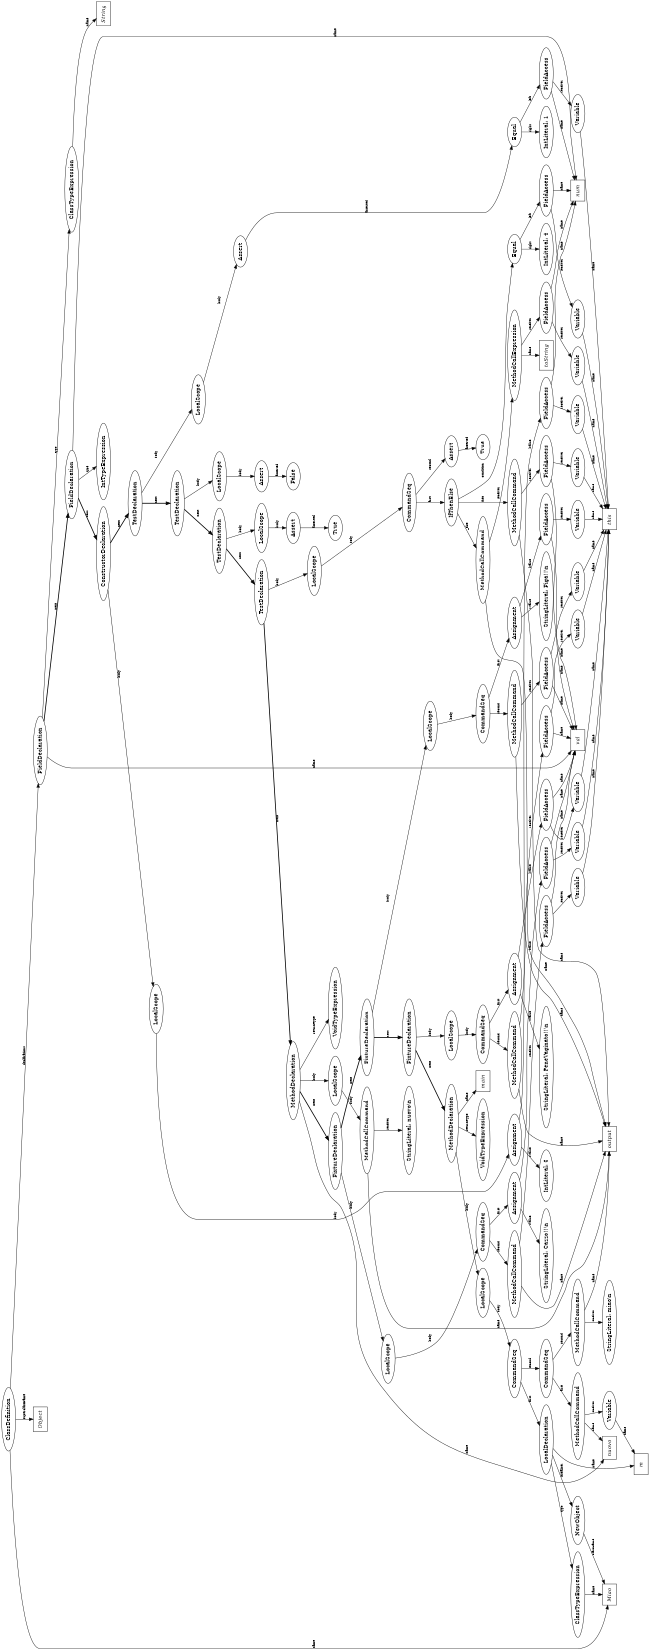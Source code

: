 digraph Miao {
size = "11,7.5";
rotate = 90
node89 [ label = "ClassDefinition"];
symbol_Miao [label = "Miao" fontname = "Times-Italic" shape = box]
node89 -> symbol_Miao [label = "name" fontsize = 8]
symbol_Object [label = "Object" fontname = "Times-Italic" shape = box]
node89 -> symbol_Object [label = "superclassName" fontsize = 8]
node88 [ label = "FieldDeclaration"];
node0 [ label = "ClassTypeExpression"];
symbol_String [label = "String" fontname = "Times-Italic" shape = box]
node0 -> symbol_String [label = "name" fontsize = 8]
node88 -> node0 [label = "type" fontsize = 8]
symbol_val [label = "val" fontname = "Times-Italic" shape = box]
node88 -> symbol_val [label = "name" fontsize = 8]
node87 [ label = "FieldDeclaration"];
node1 [ label = "IntTypeExpression"];
node87 -> node1 [label = "type" fontsize = 8]
symbol_num [label = "num" fontname = "Times-Italic" shape = box]
node87 -> symbol_num [label = "name" fontsize = 8]
node86 [ label = "ConstructorDeclaration"];
node6 [ label = "LocalScope"];
node5 [ label = "Assignment"];
node3 [ label = "FieldAccess"];
node2 [ label = "Variable"];
symbol_this [label = "this" fontname = "Times-Italic" shape = box]
node2 -> symbol_this [label = "name" fontsize = 8]
node3 -> node2 [label = "receiver" fontsize = 8]
symbol_num [label = "num" fontname = "Times-Italic" shape = box]
node3 -> symbol_num [label = "name" fontsize = 8]
node5 -> node3 [label = "lvalue" fontsize = 8]
node4 [ label = "IntLiteral: 0"];
node5 -> node4 [label = "rvalue" fontsize = 8]
node6 -> node5 [label = "body" fontsize = 8]
node86 -> node6 [label = "body" fontsize = 8]
node85 [ label = "TestDeclaration"];
node12 [ label = "LocalScope"];
node11 [ label = "Assert"];
node10 [ label = "Equal"];
node8 [ label = "FieldAccess"];
node7 [ label = "Variable"];
symbol_this [label = "this" fontname = "Times-Italic" shape = box]
node7 -> symbol_this [label = "name" fontsize = 8]
node8 -> node7 [label = "receiver" fontsize = 8]
symbol_num [label = "num" fontname = "Times-Italic" shape = box]
node8 -> symbol_num [label = "name" fontsize = 8]
node10 -> node8 [label = "left" fontsize = 8]
node9 [ label = "IntLiteral: 1"];
node10 -> node9 [label = "right" fontsize = 8]
node11 -> node10 [label = "asserted" fontsize = 8]
node12 -> node11 [label = "body" fontsize = 8]
node85 -> node12 [label = "body" fontsize = 8]
node84 [ label = "TestDeclaration"];
node15 [ label = "LocalScope"];
node14 [ label = "Assert"];
node13 [ label = "False"];
node14 -> node13 [label = "asserted" fontsize = 8]
node15 -> node14 [label = "body" fontsize = 8]
node84 -> node15 [label = "body" fontsize = 8]
node83 [ label = "TestDeclaration"];
node18 [ label = "LocalScope"];
node17 [ label = "Assert"];
node16 [ label = "True"];
node17 -> node16 [label = "asserted" fontsize = 8]
node18 -> node17 [label = "body" fontsize = 8]
node83 -> node18 [label = "body" fontsize = 8]
node82 [ label = "TestDeclaration"];
node34 [ label = "LocalScope"];
node33 [ label = "CommandSeq"];
node30 [ label = "IfThenElse"];
node22 [ label = "Equal"];
node20 [ label = "FieldAccess"];
node19 [ label = "Variable"];
symbol_this [label = "this" fontname = "Times-Italic" shape = box]
node19 -> symbol_this [label = "name" fontsize = 8]
node20 -> node19 [label = "receiver" fontsize = 8]
symbol_num [label = "num" fontname = "Times-Italic" shape = box]
node20 -> symbol_num [label = "name" fontsize = 8]
node22 -> node20 [label = "left" fontsize = 8]
node21 [ label = "IntLiteral: 4"];
node22 -> node21 [label = "right" fontsize = 8]
node30 -> node22 [label = "condition" fontsize = 8]
node25 [ label = "MethodCallCommand"];
node24 [ label = "FieldAccess"];
node23 [ label = "Variable"];
symbol_this [label = "this" fontname = "Times-Italic" shape = box]
node23 -> symbol_this [label = "name" fontsize = 8]
node24 -> node23 [label = "receiver" fontsize = 8]
symbol_val [label = "val" fontname = "Times-Italic" shape = box]
node24 -> symbol_val [label = "name" fontsize = 8]
node25 -> node24 [label = "receiver" fontsize = 8]
symbol_output [label = "output" fontname = "Times-Italic" shape = box]
node25 -> symbol_output [label = "name" fontsize = 8]
node30 -> node25 [label = "then" fontsize = 8]
node29 [ label = "MethodCallCommand"];
node28 [ label = "MethodCallExpression"];
node27 [ label = "FieldAccess"];
node26 [ label = "Variable"];
symbol_this [label = "this" fontname = "Times-Italic" shape = box]
node26 -> symbol_this [label = "name" fontsize = 8]
node27 -> node26 [label = "receiver" fontsize = 8]
symbol_num [label = "num" fontname = "Times-Italic" shape = box]
node27 -> symbol_num [label = "name" fontsize = 8]
node28 -> node27 [label = "receiver" fontsize = 8]
symbol_toString [label = "toString" fontname = "Times-Italic" shape = box]
node28 -> symbol_toString [label = "name" fontsize = 8]
node29 -> node28 [label = "receiver" fontsize = 8]
symbol_output [label = "output" fontname = "Times-Italic" shape = box]
node29 -> symbol_output [label = "name" fontsize = 8]
node30 -> node29 [label = "_else" fontsize = 8]
node33 -> node30 [label = "first" fontsize = 8]
node32 [ label = "Assert"];
node31 [ label = "True"];
node32 -> node31 [label = "asserted" fontsize = 8]
node33 -> node32 [label = "second" fontsize = 8]
node34 -> node33 [label = "body" fontsize = 8]
node82 -> node34 [label = "body" fontsize = 8]
node81 [ label = "MethodDeclaration"];
node35 [ label = "VoidTypeExpression"];
node81 -> node35 [label = "returnType" fontsize = 8]
symbol_nuovo [label = "nuovo" fontname = "Times-Italic" shape = box]
node81 -> symbol_nuovo [label = "name" fontsize = 8]
node38 [ label = "LocalScope"];
node37 [ label = "MethodCallCommand"];
node36 [ label = "StringLiteral: nuovo\\n"];
node37 -> node36 [label = "receiver" fontsize = 8]
symbol_output [label = "output" fontname = "Times-Italic" shape = box]
node37 -> symbol_output [label = "name" fontsize = 8]
node38 -> node37 [label = "body" fontsize = 8]
node81 -> node38 [label = "body" fontsize = 8]
node80 [ label = "FixtureDeclaration"];
node47 [ label = "LocalScope"];
node46 [ label = "CommandSeq"];
node42 [ label = "Assignment"];
node40 [ label = "FieldAccess"];
node39 [ label = "Variable"];
symbol_this [label = "this" fontname = "Times-Italic" shape = box]
node39 -> symbol_this [label = "name" fontsize = 8]
node40 -> node39 [label = "receiver" fontsize = 8]
symbol_val [label = "val" fontname = "Times-Italic" shape = box]
node40 -> symbol_val [label = "name" fontsize = 8]
node42 -> node40 [label = "lvalue" fontsize = 8]
node41 [ label = "StringLiteral: Cazzo!!\\n"];
node42 -> node41 [label = "rvalue" fontsize = 8]
node46 -> node42 [label = "first" fontsize = 8]
node45 [ label = "MethodCallCommand"];
node44 [ label = "FieldAccess"];
node43 [ label = "Variable"];
symbol_this [label = "this" fontname = "Times-Italic" shape = box]
node43 -> symbol_this [label = "name" fontsize = 8]
node44 -> node43 [label = "receiver" fontsize = 8]
symbol_val [label = "val" fontname = "Times-Italic" shape = box]
node44 -> symbol_val [label = "name" fontsize = 8]
node45 -> node44 [label = "receiver" fontsize = 8]
symbol_output [label = "output" fontname = "Times-Italic" shape = box]
node45 -> symbol_output [label = "name" fontsize = 8]
node46 -> node45 [label = "second" fontsize = 8]
node47 -> node46 [label = "body" fontsize = 8]
node80 -> node47 [label = "body" fontsize = 8]
node79 [ label = "FixtureDeclaration"];
node56 [ label = "LocalScope"];
node55 [ label = "CommandSeq"];
node51 [ label = "Assignment"];
node49 [ label = "FieldAccess"];
node48 [ label = "Variable"];
symbol_this [label = "this" fontname = "Times-Italic" shape = box]
node48 -> symbol_this [label = "name" fontsize = 8]
node49 -> node48 [label = "receiver" fontsize = 8]
symbol_val [label = "val" fontname = "Times-Italic" shape = box]
node49 -> symbol_val [label = "name" fontsize = 8]
node51 -> node49 [label = "lvalue" fontsize = 8]
node50 [ label = "StringLiteral: Figa!!\\n"];
node51 -> node50 [label = "rvalue" fontsize = 8]
node55 -> node51 [label = "first" fontsize = 8]
node54 [ label = "MethodCallCommand"];
node53 [ label = "FieldAccess"];
node52 [ label = "Variable"];
symbol_this [label = "this" fontname = "Times-Italic" shape = box]
node52 -> symbol_this [label = "name" fontsize = 8]
node53 -> node52 [label = "receiver" fontsize = 8]
symbol_val [label = "val" fontname = "Times-Italic" shape = box]
node53 -> symbol_val [label = "name" fontsize = 8]
node54 -> node53 [label = "receiver" fontsize = 8]
symbol_output [label = "output" fontname = "Times-Italic" shape = box]
node54 -> symbol_output [label = "name" fontsize = 8]
node55 -> node54 [label = "second" fontsize = 8]
node56 -> node55 [label = "body" fontsize = 8]
node79 -> node56 [label = "body" fontsize = 8]
node78 [ label = "FixtureDeclaration"];
node65 [ label = "LocalScope"];
node64 [ label = "CommandSeq"];
node60 [ label = "Assignment"];
node58 [ label = "FieldAccess"];
node57 [ label = "Variable"];
symbol_this [label = "this" fontname = "Times-Italic" shape = box]
node57 -> symbol_this [label = "name" fontsize = 8]
node58 -> node57 [label = "receiver" fontsize = 8]
symbol_val [label = "val" fontname = "Times-Italic" shape = box]
node58 -> symbol_val [label = "name" fontsize = 8]
node60 -> node58 [label = "lvalue" fontsize = 8]
node59 [ label = "StringLiteral: PeneVaginato!!\\n"];
node60 -> node59 [label = "rvalue" fontsize = 8]
node64 -> node60 [label = "first" fontsize = 8]
node63 [ label = "MethodCallCommand"];
node62 [ label = "FieldAccess"];
node61 [ label = "Variable"];
symbol_this [label = "this" fontname = "Times-Italic" shape = box]
node61 -> symbol_this [label = "name" fontsize = 8]
node62 -> node61 [label = "receiver" fontsize = 8]
symbol_val [label = "val" fontname = "Times-Italic" shape = box]
node62 -> symbol_val [label = "name" fontsize = 8]
node63 -> node62 [label = "receiver" fontsize = 8]
symbol_output [label = "output" fontname = "Times-Italic" shape = box]
node63 -> symbol_output [label = "name" fontsize = 8]
node64 -> node63 [label = "second" fontsize = 8]
node65 -> node64 [label = "body" fontsize = 8]
node78 -> node65 [label = "body" fontsize = 8]
node77 [ label = "MethodDeclaration"];
node66 [ label = "VoidTypeExpression"];
node77 -> node66 [label = "returnType" fontsize = 8]
symbol_main [label = "main" fontname = "Times-Italic" shape = box]
node77 -> symbol_main [label = "name" fontsize = 8]
node76 [ label = "LocalScope"];
node75 [ label = "CommandSeq"];
node69 [ label = "LocalDeclaration"];
node67 [ label = "ClassTypeExpression"];
symbol_Miao [label = "Miao" fontname = "Times-Italic" shape = box]
node67 -> symbol_Miao [label = "name" fontsize = 8]
node69 -> node67 [label = "type" fontsize = 8]
symbol_m [label = "m" fontname = "Times-Italic" shape = box]
node69 -> symbol_m [label = "name" fontsize = 8]
node68 [ label = "NewObject"];
symbol_Miao [label = "Miao" fontname = "Times-Italic" shape = box]
node68 -> symbol_Miao [label = "className" fontsize = 8]
node69 -> node68 [label = "initialiser" fontsize = 8]
node75 -> node69 [label = "first" fontsize = 8]
node74 [ label = "CommandSeq"];
node71 [ label = "MethodCallCommand"];
node70 [ label = "Variable"];
symbol_m [label = "m" fontname = "Times-Italic" shape = box]
node70 -> symbol_m [label = "name" fontsize = 8]
node71 -> node70 [label = "receiver" fontsize = 8]
symbol_nuovo [label = "nuovo" fontname = "Times-Italic" shape = box]
node71 -> symbol_nuovo [label = "name" fontsize = 8]
node74 -> node71 [label = "first" fontsize = 8]
node73 [ label = "MethodCallCommand"];
node72 [ label = "StringLiteral: miao\\n"];
node73 -> node72 [label = "receiver" fontsize = 8]
symbol_output [label = "output" fontname = "Times-Italic" shape = box]
node73 -> symbol_output [label = "name" fontsize = 8]
node74 -> node73 [label = "second" fontsize = 8]
node75 -> node74 [label = "second" fontsize = 8]
node76 -> node75 [label = "body" fontsize = 8]
node77 -> node76 [label = "body" fontsize = 8]
node78 -> node77 [label = "next" fontsize = 8 style = bold]
node79 -> node78 [label = "next" fontsize = 8 style = bold]
node80 -> node79 [label = "next" fontsize = 8 style = bold]
node81 -> node80 [label = "next" fontsize = 8 style = bold]
node82 -> node81 [label = "next" fontsize = 8 style = bold]
node83 -> node82 [label = "next" fontsize = 8 style = bold]
node84 -> node83 [label = "next" fontsize = 8 style = bold]
node85 -> node84 [label = "next" fontsize = 8 style = bold]
node86 -> node85 [label = "next" fontsize = 8 style = bold]
node87 -> node86 [label = "next" fontsize = 8 style = bold]
node88 -> node87 [label = "next" fontsize = 8 style = bold]
node89 -> node88 [label = "declarations" fontsize = 8]
}